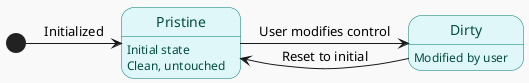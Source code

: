 @startuml
skinparam backgroundColor #F9F9F9
skinparam state {
  BackgroundColor #E0F7FA
  BorderColor #00796B
  FontColor #004D40
}

[*] -> Pristine : Initialized
Pristine : Initial state
Pristine -> Dirty : User modifies control
Pristine : Clean, untouched
Dirty : Modified by user
Dirty -> Pristine : Reset to initial
@enduml